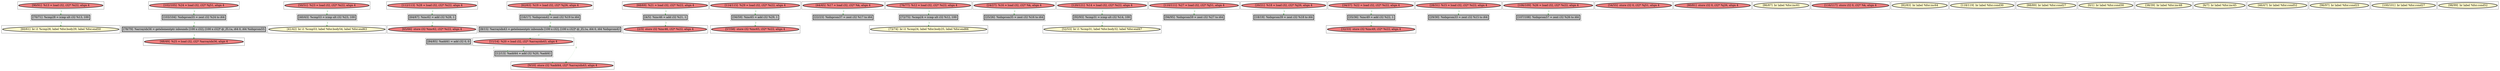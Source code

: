 
digraph G {



node1125->node1126 [style=dotted,color=forestgreen,label="T",fontcolor=forestgreen ]
node1111->node1092 [style=dotted,color=forestgreen,label="T",fontcolor=forestgreen ]
node1100->node1097 [style=dotted,color=forestgreen,label="T",fontcolor=forestgreen ]
node1089->node1107 [style=dotted,color=forestgreen,label="T",fontcolor=forestgreen ]
node1106->node1125 [style=dotted,color=forestgreen,label="T",fontcolor=forestgreen ]
node1114->node1132 [style=dotted,color=forestgreen,label="T",fontcolor=forestgreen ]
node1078->node1117 [style=dotted,color=forestgreen,label="T",fontcolor=forestgreen ]
node1078->node1113 [style=dotted,color=forestgreen,label="T",fontcolor=forestgreen ]
node1113->node1098 [style=dotted,color=forestgreen,label="T",fontcolor=forestgreen ]
node1133->node1079 [style=dotted,color=forestgreen,label="T",fontcolor=forestgreen ]
node1076->node1075 [style=dotted,color=forestgreen,label="T",fontcolor=forestgreen ]
node1127->node1131 [style=dotted,color=forestgreen,label="T",fontcolor=forestgreen ]
node1124->node1076 [style=dotted,color=forestgreen,label="T",fontcolor=forestgreen ]
node1090->node1082 [style=dotted,color=forestgreen,label="T",fontcolor=forestgreen ]
node1115->node1127 [style=dotted,color=forestgreen,label="T",fontcolor=forestgreen ]
node1112->node1121 [style=dotted,color=forestgreen,label="T",fontcolor=forestgreen ]
node1110->node1098 [style=dotted,color=forestgreen,label="T",fontcolor=forestgreen ]
node1098->node1117 [style=dotted,color=forestgreen,label="T",fontcolor=forestgreen ]
node1079->node1078 [style=dotted,color=forestgreen,label="T",fontcolor=forestgreen ]
node1083->node1094 [style=dotted,color=forestgreen,label="T",fontcolor=forestgreen ]
node1121->node1123 [style=dotted,color=forestgreen,label="T",fontcolor=forestgreen ]
node1108->node1130 [style=dotted,color=forestgreen,label="T",fontcolor=forestgreen ]
node1118->node1128 [style=dotted,color=forestgreen,label="T",fontcolor=forestgreen ]
node1081->node1080 [style=dotted,color=forestgreen,label="T",fontcolor=forestgreen ]
node1097->node1111 [style=dotted,color=forestgreen,label="T",fontcolor=forestgreen ]
node1120->node1085 [style=dotted,color=forestgreen,label="T",fontcolor=forestgreen ]
node1132->node1129 [style=dotted,color=forestgreen,label="T",fontcolor=forestgreen ]
node1130->node1102 [style=dotted,color=forestgreen,label="T",fontcolor=forestgreen ]
node1084->node1088 [style=dotted,color=forestgreen,label="T",fontcolor=forestgreen ]
node1086->node1120 [style=dotted,color=forestgreen,label="T",fontcolor=forestgreen ]
node1103->node1089 [style=dotted,color=forestgreen,label="T",fontcolor=forestgreen ]
node1122->node1099 [style=dotted,color=forestgreen,label="T",fontcolor=forestgreen ]


subgraph cluster60 {


node1134 [penwidth=3.0,fontsize=20,fillcolor=lightcoral,label="[54/55]  store i32 0, i32* %j51, align 4",shape=ellipse,style=filled ]



}

subgraph cluster55 {


node1129 [penwidth=3.0,fontsize=20,fillcolor=lightcoral,label="[65/66]  store i32 %inc62, i32* %i22, align 4",shape=ellipse,style=filled ]



}

subgraph cluster53 {


node1127 [penwidth=3.0,fontsize=20,fillcolor=grey,label="[56/59]  %inc65 = add i32 %29, 1",shape=rectangle,style=filled ]



}

subgraph cluster51 {


node1125 [penwidth=3.0,fontsize=20,fillcolor=grey,label="[70/71]  %cmp28 = icmp ult i32 %13, 100",shape=rectangle,style=filled ]



}

subgraph cluster50 {


node1124 [penwidth=3.0,fontsize=20,fillcolor=lightcoral,label="[68/69]  %21 = load i32, i32* %i22, align 4",shape=ellipse,style=filled ]



}

subgraph cluster49 {


node1123 [penwidth=3.0,fontsize=20,fillcolor=lemonchiffon,label="[73/74]  br i1 %cmp24, label %for.body25, label %for.end66",shape=ellipse,style=filled ]



}

subgraph cluster45 {


node1119 [penwidth=3.0,fontsize=20,fillcolor=lightcoral,label="[80/81]  store i32 0, i32* %j26, align 4",shape=ellipse,style=filled ]



}

subgraph cluster41 {


node1115 [penwidth=3.0,fontsize=20,fillcolor=lightcoral,label="[114/115]  %29 = load i32, i32* %i22, align 4",shape=ellipse,style=filled ]



}

subgraph cluster39 {


node1113 [penwidth=3.0,fontsize=20,fillcolor=lightcoral,label="[11/14]  %20 = load i32, i32* %arrayidx43, align 4",shape=ellipse,style=filled ]



}

subgraph cluster38 {


node1112 [penwidth=3.0,fontsize=20,fillcolor=lightcoral,label="[76/77]  %12 = load i32, i32* %i22, align 4",shape=ellipse,style=filled ]



}

subgraph cluster46 {


node1120 [penwidth=3.0,fontsize=20,fillcolor=grey,label="[35/36]  %inc49 = add i32 %22, 1",shape=rectangle,style=filled ]



}

subgraph cluster37 {


node1111 [penwidth=3.0,fontsize=20,fillcolor=grey,label="[78/79]  %arrayidx56 = getelementptr inbounds [100 x i32], [100 x i32]* @_ZL1a, i64 0, i64 %idxprom55",shape=rectangle,style=filled ]



}

subgraph cluster36 {


node1110 [penwidth=3.0,fontsize=20,fillcolor=grey,label="[84/85]  %add41 = add i32 0, 0",shape=rectangle,style=filled ]



}

subgraph cluster59 {


node1133 [penwidth=3.0,fontsize=20,fillcolor=lightcoral,label="[62/63]  %19 = load i32, i32* %j26, align 4",shape=ellipse,style=filled ]



}

subgraph cluster15 {


node1089 [penwidth=3.0,fontsize=20,fillcolor=grey,label="[40/43]  %cmp53 = icmp ult i32 %23, 100",shape=rectangle,style=filled ]



}

subgraph cluster40 {


node1114 [penwidth=3.0,fontsize=20,fillcolor=lightcoral,label="[112/113]  %28 = load i32, i32* %i22, align 4",shape=ellipse,style=filled ]



}

subgraph cluster35 {


node1109 [penwidth=3.0,fontsize=20,fillcolor=lemonchiffon,label="[86/87]  br label %for.inc61",shape=ellipse,style=filled ]



}

subgraph cluster54 {


node1128 [penwidth=3.0,fontsize=20,fillcolor=grey,label="[94/95]  %idxprom59 = zext i32 %27 to i64",shape=rectangle,style=filled ]



}

subgraph cluster42 {


node1116 [penwidth=3.0,fontsize=20,fillcolor=lightcoral,label="[116/117]  store i32 0, i32* %k, align 4",shape=ellipse,style=filled ]



}

subgraph cluster11 {


node1085 [penwidth=3.0,fontsize=20,fillcolor=lightcoral,label="[32/33]  store i32 %inc49, i32* %i22, align 4",shape=ellipse,style=filled ]



}

subgraph cluster43 {


node1117 [penwidth=3.0,fontsize=20,fillcolor=lightcoral,label="[9/10]  store i32 %add44, i32* %arrayidx43, align 4",shape=ellipse,style=filled ]



}

subgraph cluster19 {


node1093 [penwidth=3.0,fontsize=20,fillcolor=lemonchiffon,label="[82/83]  br label %for.inc64",shape=ellipse,style=filled ]



}

subgraph cluster9 {


node1083 [penwidth=3.0,fontsize=20,fillcolor=lightcoral,label="[24/27]  %16 = load i32, i32* %k, align 4",shape=ellipse,style=filled ]



}

subgraph cluster52 {


node1126 [penwidth=3.0,fontsize=20,fillcolor=lemonchiffon,label="[60/61]  br i1 %cmp28, label %for.body29, label %for.end50",shape=ellipse,style=filled ]



}

subgraph cluster8 {


node1082 [penwidth=3.0,fontsize=20,fillcolor=grey,label="[22/23]  %idxprom37 = zext i32 %17 to i64",shape=rectangle,style=filled ]



}

subgraph cluster10 {


node1084 [penwidth=3.0,fontsize=20,fillcolor=lightcoral,label="[28/31]  %15 = load i32, i32* %i22, align 4",shape=ellipse,style=filled ]



}

subgraph cluster23 {


node1097 [penwidth=3.0,fontsize=20,fillcolor=grey,label="[103/104]  %idxprom55 = zext i32 %24 to i64",shape=rectangle,style=filled ]



}

subgraph cluster7 {


node1081 [penwidth=3.0,fontsize=20,fillcolor=lightcoral,label="[20/21]  %18 = load i32, i32* %j26, align 4",shape=ellipse,style=filled ]



}

subgraph cluster14 {


node1088 [penwidth=3.0,fontsize=20,fillcolor=grey,label="[29/30]  %idxprom33 = zext i32 %15 to i64",shape=rectangle,style=filled ]



}

subgraph cluster44 {


node1118 [penwidth=3.0,fontsize=20,fillcolor=lightcoral,label="[110/111]  %27 = load i32, i32* %j51, align 4",shape=ellipse,style=filled ]



}

subgraph cluster6 {


node1080 [penwidth=3.0,fontsize=20,fillcolor=grey,label="[18/19]  %idxprom39 = zext i32 %18 to i64",shape=rectangle,style=filled ]



}

subgraph cluster30 {


node1104 [penwidth=3.0,fontsize=20,fillcolor=lemonchiffon,label="[118/119]  br label %for.cond30",shape=ellipse,style=filled ]



}

subgraph cluster31 {


node1105 [penwidth=3.0,fontsize=20,fillcolor=lemonchiffon,label="[88/89]  br label %for.cond27",shape=ellipse,style=filled ]



}

subgraph cluster0 {


node1074 [penwidth=3.0,fontsize=20,fillcolor=lemonchiffon,label="[0/1]  br label %for.cond30",shape=ellipse,style=filled ]



}

subgraph cluster13 {


node1087 [penwidth=3.0,fontsize=20,fillcolor=lemonchiffon,label="[38/39]  br label %for.inc48",shape=ellipse,style=filled ]



}

subgraph cluster5 {


node1079 [penwidth=3.0,fontsize=20,fillcolor=grey,label="[16/17]  %idxprom42 = zext i32 %19 to i64",shape=rectangle,style=filled ]



}

subgraph cluster47 {


node1121 [penwidth=3.0,fontsize=20,fillcolor=grey,label="[72/75]  %cmp24 = icmp ult i32 %12, 100",shape=rectangle,style=filled ]



}

subgraph cluster1 {


node1075 [penwidth=3.0,fontsize=20,fillcolor=lightcoral,label="[2/3]  store i32 %inc46, i32* %i22, align 4",shape=ellipse,style=filled ]



}

subgraph cluster58 {


node1132 [penwidth=3.0,fontsize=20,fillcolor=grey,label="[64/67]  %inc62 = add i32 %28, 1",shape=rectangle,style=filled ]



}

subgraph cluster32 {


node1106 [penwidth=3.0,fontsize=20,fillcolor=lightcoral,label="[90/91]  %13 = load i32, i32* %i22, align 4",shape=ellipse,style=filled ]



}

subgraph cluster3 {


node1077 [penwidth=3.0,fontsize=20,fillcolor=lemonchiffon,label="[6/7]  br label %for.inc45",shape=ellipse,style=filled ]



}

subgraph cluster48 {


node1122 [penwidth=3.0,fontsize=20,fillcolor=lightcoral,label="[106/109]  %26 = load i32, i32* %i22, align 4",shape=ellipse,style=filled ]



}

subgraph cluster4 {


node1078 [penwidth=3.0,fontsize=20,fillcolor=grey,label="[8/15]  %arrayidx43 = getelementptr inbounds [100 x i32], [100 x i32]* @_ZL1a, i64 0, i64 %idxprom42",shape=rectangle,style=filled ]



}

subgraph cluster57 {


node1131 [penwidth=3.0,fontsize=20,fillcolor=lightcoral,label="[57/58]  store i32 %inc65, i32* %i22, align 4",shape=ellipse,style=filled ]



}

subgraph cluster17 {


node1091 [penwidth=3.0,fontsize=20,fillcolor=lemonchiffon,label="[46/47]  br label %for.cond52",shape=ellipse,style=filled ]



}

subgraph cluster16 {


node1090 [penwidth=3.0,fontsize=20,fillcolor=lightcoral,label="[44/45]  %17 = load i32, i32* %k, align 4",shape=ellipse,style=filled ]



}

subgraph cluster2 {


node1076 [penwidth=3.0,fontsize=20,fillcolor=grey,label="[4/5]  %inc46 = add i32 %21, 1",shape=rectangle,style=filled ]



}

subgraph cluster34 {


node1108 [penwidth=3.0,fontsize=20,fillcolor=lightcoral,label="[120/121]  %14 = load i32, i32* %i22, align 4",shape=ellipse,style=filled ]



}

subgraph cluster22 {


node1096 [penwidth=3.0,fontsize=20,fillcolor=lemonchiffon,label="[96/97]  br label %for.cond23",shape=ellipse,style=filled ]



}

subgraph cluster56 {


node1130 [penwidth=3.0,fontsize=20,fillcolor=grey,label="[92/93]  %cmp31 = icmp ult i32 %14, 100",shape=rectangle,style=filled ]



}

subgraph cluster25 {


node1099 [penwidth=3.0,fontsize=20,fillcolor=grey,label="[107/108]  %idxprom57 = zext i32 %26 to i64",shape=rectangle,style=filled ]



}

subgraph cluster18 {


node1092 [penwidth=3.0,fontsize=20,fillcolor=lightcoral,label="[48/49]  %25 = load i32, i32* %arrayidx56, align 4",shape=ellipse,style=filled ]



}

subgraph cluster29 {


node1103 [penwidth=3.0,fontsize=20,fillcolor=lightcoral,label="[50/51]  %23 = load i32, i32* %i22, align 4",shape=ellipse,style=filled ]



}

subgraph cluster20 {


node1094 [penwidth=3.0,fontsize=20,fillcolor=grey,label="[25/26]  %idxprom35 = zext i32 %16 to i64",shape=rectangle,style=filled ]



}

subgraph cluster26 {


node1100 [penwidth=3.0,fontsize=20,fillcolor=lightcoral,label="[102/105]  %24 = load i32, i32* %j51, align 4",shape=ellipse,style=filled ]



}

subgraph cluster24 {


node1098 [penwidth=3.0,fontsize=20,fillcolor=grey,label="[12/13]  %add44 = add i32 %20, %add41",shape=rectangle,style=filled ]



}

subgraph cluster28 {


node1102 [penwidth=3.0,fontsize=20,fillcolor=lemonchiffon,label="[52/53]  br i1 %cmp31, label %for.body32, label %for.end47",shape=ellipse,style=filled ]



}

subgraph cluster27 {


node1101 [penwidth=3.0,fontsize=20,fillcolor=lemonchiffon,label="[100/101]  br label %for.cond27",shape=ellipse,style=filled ]



}

subgraph cluster21 {


node1095 [penwidth=3.0,fontsize=20,fillcolor=lemonchiffon,label="[98/99]  br label %for.cond52",shape=ellipse,style=filled ]



}

subgraph cluster12 {


node1086 [penwidth=3.0,fontsize=20,fillcolor=lightcoral,label="[34/37]  %22 = load i32, i32* %i22, align 4",shape=ellipse,style=filled ]



}

subgraph cluster33 {


node1107 [penwidth=3.0,fontsize=20,fillcolor=lemonchiffon,label="[41/42]  br i1 %cmp53, label %for.body54, label %for.end63",shape=ellipse,style=filled ]



}

}
